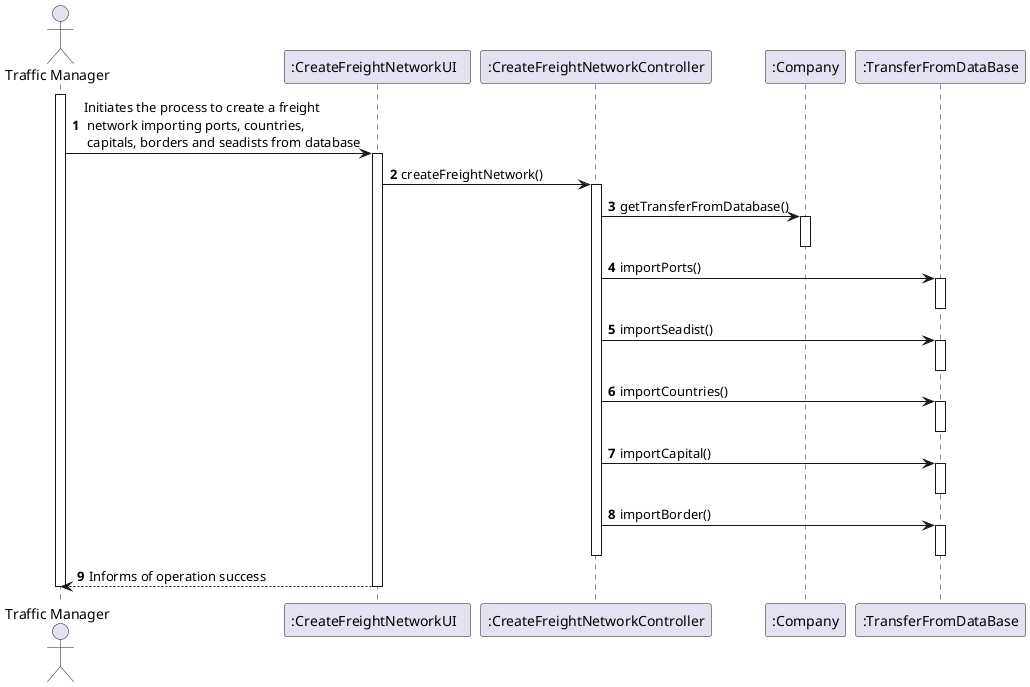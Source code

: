 @startuml
'https://plantuml.com/sequence-diagram

autonumber
actor "Traffic Manager" as TM
participant ":CreateFreightNetworkUI  " as UI
participant ":CreateFreightNetworkController" as CTRL
participant ":Company" as CMP
participant ":TransferFromDataBase" as transfer


activate TM
TM -> UI: Initiates the process to create a freight \n network importing ports, countries,\n capitals, borders and seadists from database
activate UI
UI -> CTRL : createFreightNetwork()
activate CTRL
CTRL -> CMP : getTransferFromDatabase()
activate CMP
deactivate CMP
CTRL -> transfer : importPorts()
activate transfer
deactivate transfer
CTRL -> transfer : importSeadist()
activate transfer
deactivate transfer
CTRL -> transfer : importCountries()
activate transfer
deactivate transfer
CTRL -> transfer : importCapital()
activate transfer
deactivate transfer
CTRL -> transfer : importBorder()
activate transfer
deactivate transfer
deactivate CTRL

UI --> TM : Informs of operation success
deactivate UI

deactivate TM

@enduml